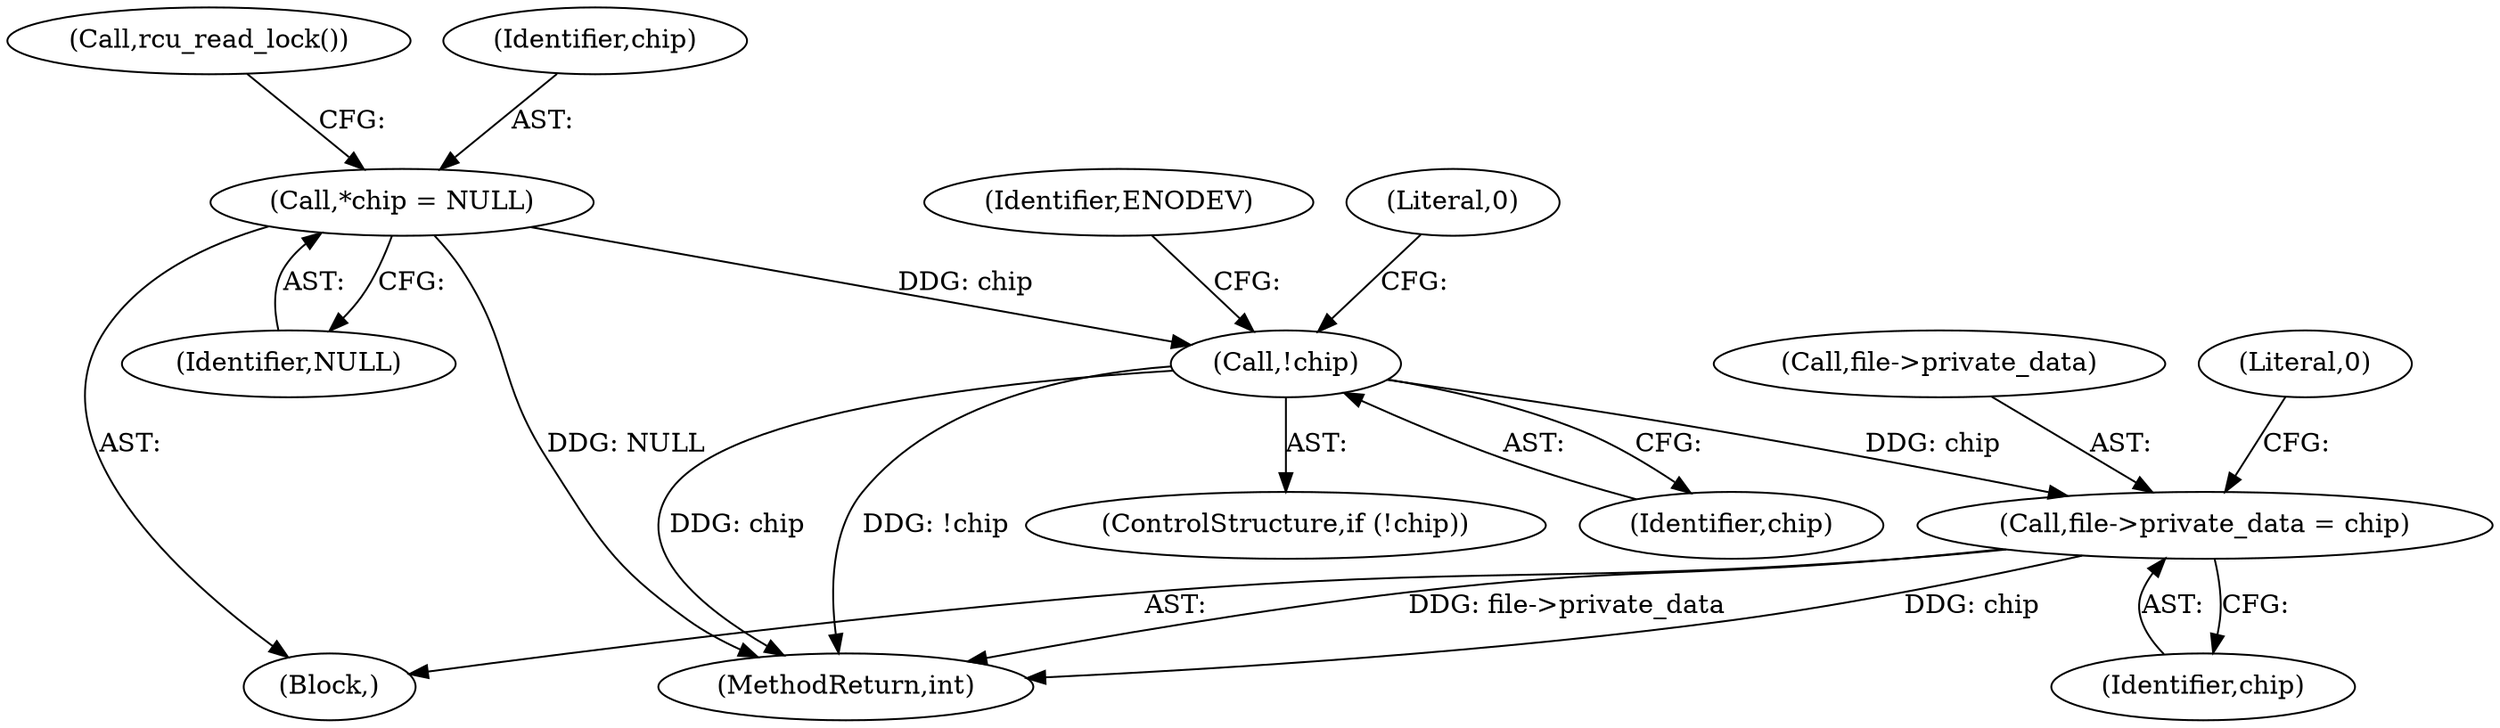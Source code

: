 digraph "0_linux_1309d7afbed112f0e8e90be9af975550caa0076b@pointer" {
"1000195" [label="(Call,file->private_data = chip)"];
"1000137" [label="(Call,!chip)"];
"1000110" [label="(Call,*chip = NULL)"];
"1000202" [label="(MethodReturn,int)"];
"1000114" [label="(Call,rcu_read_lock())"];
"1000195" [label="(Call,file->private_data = chip)"];
"1000141" [label="(Identifier,ENODEV)"];
"1000138" [label="(Identifier,chip)"];
"1000196" [label="(Call,file->private_data)"];
"1000199" [label="(Identifier,chip)"];
"1000103" [label="(Block,)"];
"1000201" [label="(Literal,0)"];
"1000110" [label="(Call,*chip = NULL)"];
"1000111" [label="(Identifier,chip)"];
"1000112" [label="(Identifier,NULL)"];
"1000136" [label="(ControlStructure,if (!chip))"];
"1000137" [label="(Call,!chip)"];
"1000144" [label="(Literal,0)"];
"1000195" -> "1000103"  [label="AST: "];
"1000195" -> "1000199"  [label="CFG: "];
"1000196" -> "1000195"  [label="AST: "];
"1000199" -> "1000195"  [label="AST: "];
"1000201" -> "1000195"  [label="CFG: "];
"1000195" -> "1000202"  [label="DDG: chip"];
"1000195" -> "1000202"  [label="DDG: file->private_data"];
"1000137" -> "1000195"  [label="DDG: chip"];
"1000137" -> "1000136"  [label="AST: "];
"1000137" -> "1000138"  [label="CFG: "];
"1000138" -> "1000137"  [label="AST: "];
"1000141" -> "1000137"  [label="CFG: "];
"1000144" -> "1000137"  [label="CFG: "];
"1000137" -> "1000202"  [label="DDG: chip"];
"1000137" -> "1000202"  [label="DDG: !chip"];
"1000110" -> "1000137"  [label="DDG: chip"];
"1000110" -> "1000103"  [label="AST: "];
"1000110" -> "1000112"  [label="CFG: "];
"1000111" -> "1000110"  [label="AST: "];
"1000112" -> "1000110"  [label="AST: "];
"1000114" -> "1000110"  [label="CFG: "];
"1000110" -> "1000202"  [label="DDG: NULL"];
}
